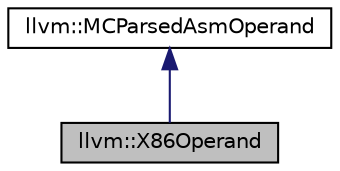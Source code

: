 digraph "llvm::X86Operand"
{
 // LATEX_PDF_SIZE
  bgcolor="transparent";
  edge [fontname="Helvetica",fontsize="10",labelfontname="Helvetica",labelfontsize="10"];
  node [fontname="Helvetica",fontsize="10",shape="box"];
  Node1 [label="llvm::X86Operand",height=0.2,width=0.4,color="black", fillcolor="grey75", style="filled", fontcolor="black",tooltip="X86Operand - Instances of this class represent a parsed X86 machine instruction."];
  Node2 -> Node1 [dir="back",color="midnightblue",fontsize="10",style="solid",fontname="Helvetica"];
  Node2 [label="llvm::MCParsedAsmOperand",height=0.2,width=0.4,color="black",URL="$classllvm_1_1MCParsedAsmOperand.html",tooltip="MCParsedAsmOperand - This abstract class represents a source-level assembly instruction operand."];
}
